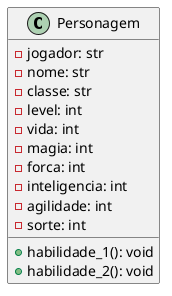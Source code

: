 @startuml
class Personagem {
    - jogador: str
    - nome: str
    - classe: str
    - level: int
    - vida: int
    - magia: int
    - forca: int
    - inteligencia: int
    - agilidade: int
    - sorte: int
    + habilidade_1(): void
    + habilidade_2(): void
}
@enduml
